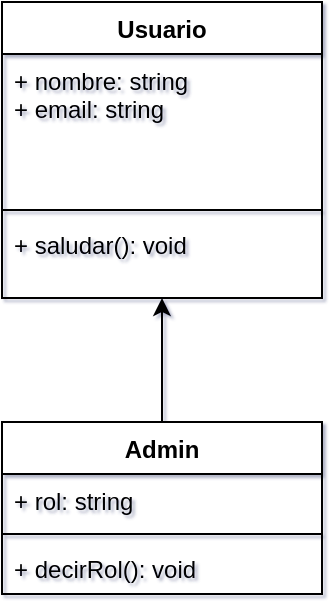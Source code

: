 <mxfile version="26.2.14">
  <diagram name="Página-1" id="3PJlbJdfWoNu_42MOx98">
    <mxGraphModel dx="1205" dy="2970" grid="1" gridSize="10" guides="1" tooltips="1" connect="1" arrows="1" fold="1" page="1" pageScale="1" pageWidth="827" pageHeight="1169" background="#FFFFFF" math="0" shadow="1">
      <root>
        <mxCell id="0" />
        <mxCell id="1" parent="0" />
        <mxCell id="xruvlVnWD0v1maK-CWdv-1" value="Usuario" style="swimlane;fontStyle=1;align=center;verticalAlign=top;childLayout=stackLayout;horizontal=1;startSize=26;horizontalStack=0;resizeParent=1;resizeParentMax=0;resizeLast=0;collapsible=1;marginBottom=0;whiteSpace=wrap;html=1;labelBackgroundColor=none;" vertex="1" parent="1">
          <mxGeometry x="334" y="-2180" width="160" height="148" as="geometry" />
        </mxCell>
        <mxCell id="xruvlVnWD0v1maK-CWdv-2" value="+ nombre: string&lt;div&gt;+ email: string&lt;/div&gt;" style="text;strokeColor=none;fillColor=none;align=left;verticalAlign=top;spacingLeft=4;spacingRight=4;overflow=hidden;rotatable=0;points=[[0,0.5],[1,0.5]];portConstraint=eastwest;whiteSpace=wrap;html=1;labelBackgroundColor=none;" vertex="1" parent="xruvlVnWD0v1maK-CWdv-1">
          <mxGeometry y="26" width="160" height="74" as="geometry" />
        </mxCell>
        <mxCell id="xruvlVnWD0v1maK-CWdv-3" value="" style="line;strokeWidth=1;fillColor=none;align=left;verticalAlign=middle;spacingTop=-1;spacingLeft=3;spacingRight=3;rotatable=0;labelPosition=right;points=[];portConstraint=eastwest;labelBackgroundColor=none;" vertex="1" parent="xruvlVnWD0v1maK-CWdv-1">
          <mxGeometry y="100" width="160" height="8" as="geometry" />
        </mxCell>
        <mxCell id="xruvlVnWD0v1maK-CWdv-4" value="+ saludar(): void" style="text;strokeColor=none;fillColor=none;align=left;verticalAlign=top;spacingLeft=4;spacingRight=4;overflow=hidden;rotatable=0;points=[[0,0.5],[1,0.5]];portConstraint=eastwest;whiteSpace=wrap;html=1;labelBackgroundColor=none;" vertex="1" parent="xruvlVnWD0v1maK-CWdv-1">
          <mxGeometry y="108" width="160" height="40" as="geometry" />
        </mxCell>
        <mxCell id="xruvlVnWD0v1maK-CWdv-9" style="edgeStyle=orthogonalEdgeStyle;rounded=0;orthogonalLoop=1;jettySize=auto;html=1;exitX=0.5;exitY=0;exitDx=0;exitDy=0;entryX=0.5;entryY=1;entryDx=0;entryDy=0;" edge="1" parent="1" source="xruvlVnWD0v1maK-CWdv-5" target="xruvlVnWD0v1maK-CWdv-1">
          <mxGeometry relative="1" as="geometry" />
        </mxCell>
        <mxCell id="xruvlVnWD0v1maK-CWdv-5" value="Admin" style="swimlane;fontStyle=1;align=center;verticalAlign=top;childLayout=stackLayout;horizontal=1;startSize=26;horizontalStack=0;resizeParent=1;resizeParentMax=0;resizeLast=0;collapsible=1;marginBottom=0;whiteSpace=wrap;html=1;" vertex="1" parent="1">
          <mxGeometry x="334" y="-1970" width="160" height="86" as="geometry" />
        </mxCell>
        <mxCell id="xruvlVnWD0v1maK-CWdv-6" value="+ rol: string" style="text;strokeColor=none;fillColor=none;align=left;verticalAlign=top;spacingLeft=4;spacingRight=4;overflow=hidden;rotatable=0;points=[[0,0.5],[1,0.5]];portConstraint=eastwest;whiteSpace=wrap;html=1;" vertex="1" parent="xruvlVnWD0v1maK-CWdv-5">
          <mxGeometry y="26" width="160" height="26" as="geometry" />
        </mxCell>
        <mxCell id="xruvlVnWD0v1maK-CWdv-7" value="" style="line;strokeWidth=1;fillColor=none;align=left;verticalAlign=middle;spacingTop=-1;spacingLeft=3;spacingRight=3;rotatable=0;labelPosition=right;points=[];portConstraint=eastwest;strokeColor=inherit;" vertex="1" parent="xruvlVnWD0v1maK-CWdv-5">
          <mxGeometry y="52" width="160" height="8" as="geometry" />
        </mxCell>
        <mxCell id="xruvlVnWD0v1maK-CWdv-8" value="+ decirRol(): void" style="text;strokeColor=none;fillColor=none;align=left;verticalAlign=top;spacingLeft=4;spacingRight=4;overflow=hidden;rotatable=0;points=[[0,0.5],[1,0.5]];portConstraint=eastwest;whiteSpace=wrap;html=1;" vertex="1" parent="xruvlVnWD0v1maK-CWdv-5">
          <mxGeometry y="60" width="160" height="26" as="geometry" />
        </mxCell>
      </root>
    </mxGraphModel>
  </diagram>
</mxfile>
